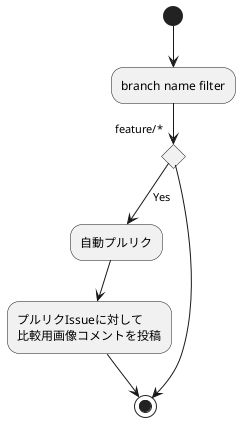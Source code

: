 @startuml
(*)  --> "branch name filter"
If "feature/*" then
--> [Yes] "自動プルリク"
--> "プルリクIssueに対して\n比較用画像コメントを投稿"
--> (*)
else
--> (*)
Endif
@enduml
